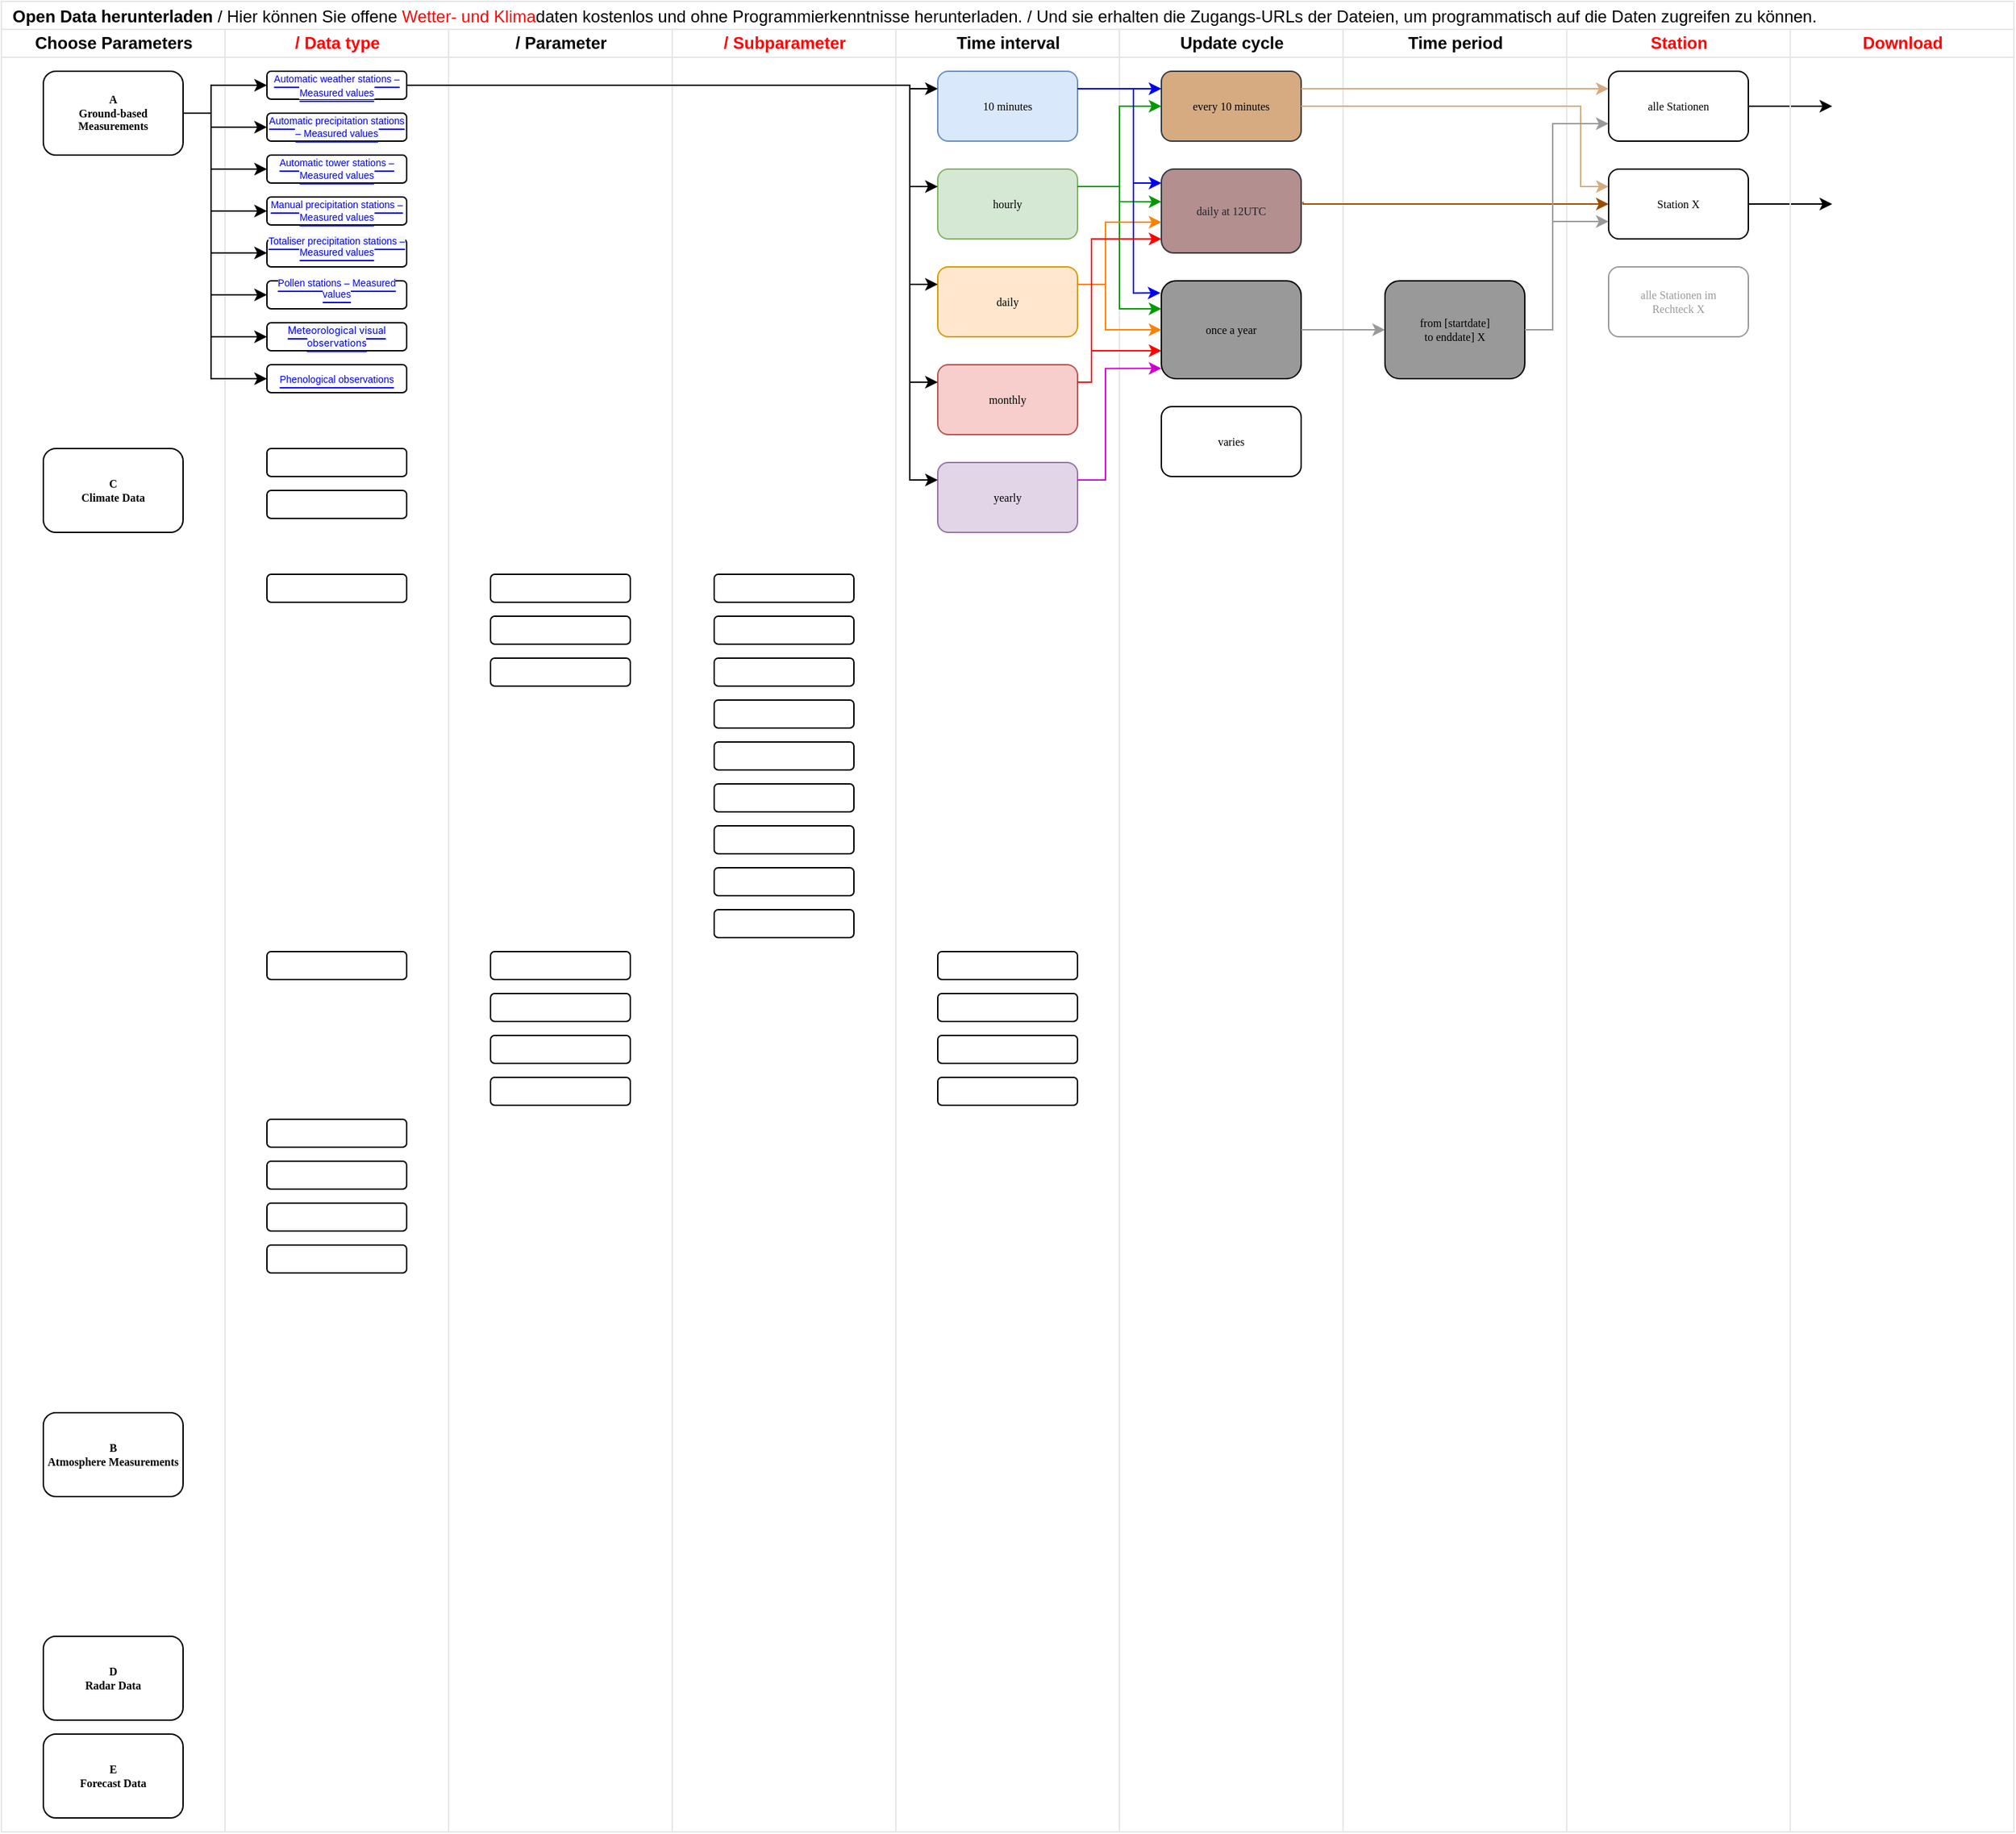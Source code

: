 <mxfile version="24.8.6">
  <diagram name="Page-1" id="74e2e168-ea6b-b213-b513-2b3c1d86103e">
    <mxGraphModel dx="963" dy="504" grid="1" gridSize="10" guides="1" tooltips="1" connect="1" arrows="1" fold="1" page="1" pageScale="1" pageWidth="1100" pageHeight="850" background="none" math="0" shadow="0">
      <root>
        <mxCell id="0" />
        <mxCell id="1" parent="0" />
        <mxCell id="77e6c97f196da883-1" value="&lt;font face=&quot;Helvetica&quot; style=&quot;font-size: 12px;&quot;&gt;Open Data herunterladen&lt;span style=&quot;font-weight: normal;&quot;&gt;&amp;nbsp;/&amp;nbsp;&lt;/span&gt;&lt;/font&gt;&lt;font face=&quot;Helvetica&quot;&gt;&lt;span style=&quot;font-size: 12px; font-weight: 400;&quot;&gt;Hier können Sie offene &lt;font color=&quot;#ff0000&quot;&gt;Wetter- und Klima&lt;/font&gt;daten kostenlos und ohne Programmierkenntnisse herunterladen. / Und sie erhalten die Zugangs-URLs der Dateien, um programmatisch auf die Daten zugreifen zu können.&lt;/span&gt;&lt;/font&gt;" style="swimlane;html=1;childLayout=stackLayout;startSize=20;rounded=0;shadow=0;labelBackgroundColor=none;strokeWidth=1;fontFamily=Verdana;fontSize=8;align=left;labelPosition=center;verticalLabelPosition=middle;verticalAlign=bottom;spacingTop=6;spacingLeft=6;whiteSpace=wrap;strokeColor=#E6E6E6;" parent="1" vertex="1">
          <mxGeometry x="80" y="40" width="1440" height="1310" as="geometry" />
        </mxCell>
        <mxCell id="77e6c97f196da883-2" value="Choose Parameters" style="swimlane;html=1;startSize=20;strokeColor=#E6E6E6;" parent="77e6c97f196da883-1" vertex="1">
          <mxGeometry y="20" width="160" height="1290" as="geometry" />
        </mxCell>
        <mxCell id="77e6c97f196da883-8" value="&lt;b&gt;A&lt;br&gt;Ground-based Measurements&lt;/b&gt;" style="rounded=1;whiteSpace=wrap;html=1;shadow=0;labelBackgroundColor=none;strokeWidth=1;fontFamily=Verdana;fontSize=8;align=center;" parent="77e6c97f196da883-2" vertex="1">
          <mxGeometry x="30" y="30" width="100" height="60" as="geometry" />
        </mxCell>
        <mxCell id="77e6c97f196da883-9" value="&lt;b&gt;C&lt;br&gt;Climate Data&lt;/b&gt;" style="rounded=1;whiteSpace=wrap;html=1;shadow=0;labelBackgroundColor=none;strokeWidth=1;fontFamily=Verdana;fontSize=8;align=center;" parent="77e6c97f196da883-2" vertex="1">
          <mxGeometry x="30" y="300" width="100" height="60" as="geometry" />
        </mxCell>
        <mxCell id="wGK_v-b1zMOBw26S21aV-1" value="&lt;b&gt;D&lt;/b&gt;&lt;div&gt;&lt;b&gt;Radar Data&lt;/b&gt;&lt;/div&gt;" style="rounded=1;whiteSpace=wrap;html=1;shadow=0;labelBackgroundColor=none;strokeWidth=1;fontFamily=Verdana;fontSize=8;align=center;" vertex="1" parent="77e6c97f196da883-2">
          <mxGeometry x="30" y="1150" width="100" height="60" as="geometry" />
        </mxCell>
        <mxCell id="wGK_v-b1zMOBw26S21aV-2" value="&lt;b&gt;E&lt;/b&gt;&lt;div&gt;&lt;b&gt;Forecast Data&lt;/b&gt;&lt;/div&gt;" style="rounded=1;whiteSpace=wrap;html=1;shadow=0;labelBackgroundColor=none;strokeWidth=1;fontFamily=Verdana;fontSize=8;align=center;" vertex="1" parent="77e6c97f196da883-2">
          <mxGeometry x="30" y="1220" width="100" height="60" as="geometry" />
        </mxCell>
        <mxCell id="77e6c97f196da883-3" value="&lt;font color=&quot;#ff0000&quot;&gt;/ Data type&lt;/font&gt;" style="swimlane;html=1;startSize=20;strokeColor=#E6E6E6;" parent="77e6c97f196da883-1" vertex="1">
          <mxGeometry x="160" y="20" width="160" height="1290" as="geometry" />
        </mxCell>
        <mxCell id="77e6c97f196da883-11" value="&lt;a href=&quot;https://github.com/MeteoSwiss/opendata-ground-based-measurements/blob/main/README.md#a1---automatic-weather-stations---measured-values&quot; style=&quot;box-sizing: border-box; background-color: rgb(255, 255, 255); text-underline-offset: 0.2rem; margin-bottom: 0px; text-align: -webkit-left;&quot;&gt;&lt;font face=&quot;Helvetica&quot; style=&quot;font-size: 7px;&quot;&gt;Automatic weather stations – Measured values&lt;/font&gt;&lt;/a&gt;" style="rounded=1;whiteSpace=wrap;html=1;shadow=0;labelBackgroundColor=none;strokeWidth=1;fontFamily=Verdana;fontSize=8;align=center;fontColor=#6600CC;" parent="77e6c97f196da883-3" vertex="1">
          <mxGeometry x="30" y="30" width="100" height="20" as="geometry" />
        </mxCell>
        <mxCell id="eP5LJyJmx2GyEUPEJtx5-65" value="&lt;a href=&quot;https://github.com/MeteoSwiss/opendata-ground-based-measurements/blob/main/README.md#a2---automatic-precipitation-stations---measured-values&quot; style=&quot;box-sizing: border-box; background-color: rgb(246, 248, 250); outline: none; outline-offset: 0px; box-shadow: none; text-underline-offset: 0.2rem; margin-bottom: 0px; font-size: 7px; text-align: -webkit-left;&quot;&gt;Automatic precipitation stations – Measured values&lt;/a&gt;" style="rounded=1;whiteSpace=wrap;html=1;shadow=0;labelBackgroundColor=none;strokeWidth=1;fontFamily=Helvetica;fontSize=7;align=center;fontColor=#6600CC;" parent="77e6c97f196da883-3" vertex="1">
          <mxGeometry x="30" y="60" width="100" height="20" as="geometry" />
        </mxCell>
        <mxCell id="eP5LJyJmx2GyEUPEJtx5-66" value="&lt;a href=&quot;https://github.com/MeteoSwiss/opendata-ground-based-measurements/tree/main?tab=readme-ov-file#a3---automatic-tower-stations---measured-values&quot; style=&quot;box-sizing: border-box; background-color: rgb(255, 255, 255); text-underline-offset: 0.2rem; margin-bottom: 0px; font-size: 7px; text-align: -webkit-left;&quot;&gt;Automatic tower stations – Measured values&lt;/a&gt;" style="rounded=1;whiteSpace=wrap;html=1;shadow=0;labelBackgroundColor=none;strokeWidth=1;fontFamily=Helvetica;fontSize=7;align=center;fontColor=#6600CC;" parent="77e6c97f196da883-3" vertex="1">
          <mxGeometry x="30" y="90" width="100" height="20" as="geometry" />
        </mxCell>
        <mxCell id="eP5LJyJmx2GyEUPEJtx5-67" value="&lt;a href=&quot;https://github.com/MeteoSwiss/opendata-ground-based-measurements/blob/main/README.md#a5---manual-precipitation-stations---measured-values&quot; style=&quot;box-sizing: border-box; background-color: rgb(255, 255, 255); text-underline-offset: 0.2rem; margin-bottom: 0px; font-size: 7px; text-align: -webkit-left;&quot;&gt;Manual precipitation stations – Measured values&lt;/a&gt;" style="rounded=1;whiteSpace=wrap;html=1;shadow=0;labelBackgroundColor=none;strokeWidth=1;fontFamily=Helvetica;fontSize=7;align=center;fontColor=#6600CC;" parent="77e6c97f196da883-3" vertex="1">
          <mxGeometry x="30" y="120" width="100" height="20" as="geometry" />
        </mxCell>
        <UserObject label="&#xa;&lt;a href=&quot;https://github.com/MeteoSwiss/opendata-ground-based-measurements/blob/main/README.md#a6---totaliser-precipitation-stations---measured-values&quot; style=&quot;box-sizing: border-box; background-color: rgb(246, 248, 250); text-decoration: underline; text-underline-offset: 0.2rem; margin-bottom: 0px; font-size: 7px; font-style: normal; font-variant-ligatures: normal; font-variant-caps: normal; font-weight: 400; letter-spacing: normal; orphans: 2; text-align: -webkit-left; text-indent: 0px; text-transform: none; widows: 2; word-spacing: 0px; -webkit-text-stroke-width: 0px; white-space: normal;&quot;&gt;Totaliser precipitation stations – Measured values&lt;/a&gt;&#xa;&#xa;" link="&#xa;&lt;a style=&quot;box-sizing: border-box; background-color: rgb(246, 248, 250); color: var(--fgColor-accent, var(--color-accent-fg)); text-decoration: underline; text-underline-offset: 0.2rem; margin-bottom: 0px; font-family: -apple-system, BlinkMacSystemFont, &amp;quot;Segoe UI&amp;quot;, &amp;quot;Noto Sans&amp;quot;, Helvetica, Arial, sans-serif, &amp;quot;Apple Color Emoji&amp;quot;, &amp;quot;Segoe UI Emoji&amp;quot;; font-size: 16px; font-style: normal; font-variant-ligatures: normal; font-variant-caps: normal; font-weight: 400; letter-spacing: normal; orphans: 2; text-align: -webkit-left; text-indent: 0px; text-transform: none; widows: 2; word-spacing: 0px; -webkit-text-stroke-width: 0px; white-space: normal;&quot; href=&quot;https://github.com/MeteoSwiss/opendata-ground-based-measurements/blob/main/README.md#a6---totaliser-precipitation-stations---measured-values&quot;&gt;Totaliser precipitation stations – Measured values&lt;/a&gt;&#xa;&#xa;" id="eP5LJyJmx2GyEUPEJtx5-68">
          <mxCell style="rounded=1;whiteSpace=wrap;html=1;shadow=0;labelBackgroundColor=none;strokeWidth=1;fontFamily=Helvetica;fontSize=7;align=center;fontColor=#6600CC;" parent="77e6c97f196da883-3" vertex="1">
            <mxGeometry x="30" y="150" width="100" height="20" as="geometry" />
          </mxCell>
        </UserObject>
        <UserObject label="&#xa;&lt;a href=&quot;https://github.com/MeteoSwiss/opendata-ground-based-measurements/blob/main/README.md#a7---pollen-stations---measured-values&quot; style=&quot;box-sizing: border-box; background-color: rgb(255, 255, 255); text-decoration: underline; text-underline-offset: 0.2rem; margin-bottom: 0px; font-size: 7px; font-style: normal; font-variant-ligatures: normal; font-variant-caps: normal; font-weight: 400; letter-spacing: normal; orphans: 2; text-align: -webkit-left; text-indent: 0px; text-transform: none; widows: 2; word-spacing: 0px; -webkit-text-stroke-width: 0px; white-space: normal;&quot;&gt;Pollen stations – Measured values&lt;/a&gt;&#xa;&#xa;" link="&#xa;&lt;a style=&quot;box-sizing: border-box; background-color: rgb(255, 255, 255); color: var(--fgColor-accent, var(--color-accent-fg)); text-decoration: underline; text-underline-offset: 0.2rem; margin-bottom: 0px; font-family: -apple-system, BlinkMacSystemFont, &amp;quot;Segoe UI&amp;quot;, &amp;quot;Noto Sans&amp;quot;, Helvetica, Arial, sans-serif, &amp;quot;Apple Color Emoji&amp;quot;, &amp;quot;Segoe UI Emoji&amp;quot;; font-size: 16px; font-style: normal; font-variant-ligatures: normal; font-variant-caps: normal; font-weight: 400; letter-spacing: normal; orphans: 2; text-align: -webkit-left; text-indent: 0px; text-transform: none; widows: 2; word-spacing: 0px; -webkit-text-stroke-width: 0px; white-space: normal;&quot; href=&quot;https://github.com/MeteoSwiss/opendata-ground-based-measurements/blob/main/README.md#a7---pollen-stations---measured-values&quot;&gt;Pollen stations – Measured values&lt;/a&gt;&#xa;&#xa;" id="eP5LJyJmx2GyEUPEJtx5-69">
          <mxCell style="rounded=1;whiteSpace=wrap;html=1;shadow=0;labelBackgroundColor=none;strokeWidth=1;fontFamily=Helvetica;fontSize=7;align=center;fontColor=#6600CC;" parent="77e6c97f196da883-3" vertex="1">
            <mxGeometry x="30" y="180" width="100" height="20" as="geometry" />
          </mxCell>
        </UserObject>
        <mxCell id="eP5LJyJmx2GyEUPEJtx5-71" value="&lt;a href=&quot;https://github.com/MeteoSwiss/opendata-ground-based-measurements/blob/main/README.md#a9---phenological-observations&quot; style=&quot;box-sizing: border-box; background-color: rgb(255, 255, 255); text-underline-offset: 0.2rem; margin-bottom: 0px; text-align: -webkit-left;&quot;&gt;&lt;font face=&quot;Helvetica&quot; style=&quot;font-size: 7px;&quot;&gt;Phenological observations&lt;/font&gt;&lt;/a&gt;" style="rounded=1;whiteSpace=wrap;html=1;shadow=0;labelBackgroundColor=none;strokeWidth=1;fontFamily=Verdana;fontSize=8;align=center;fontColor=#6600CC;" parent="77e6c97f196da883-3" vertex="1">
          <mxGeometry x="30" y="240" width="100" height="20" as="geometry" />
        </mxCell>
        <mxCell id="eP5LJyJmx2GyEUPEJtx5-81" value="" style="rounded=1;whiteSpace=wrap;html=1;shadow=0;labelBackgroundColor=none;strokeWidth=1;fontFamily=Verdana;fontSize=8;align=center;" parent="77e6c97f196da883-3" vertex="1">
          <mxGeometry x="30" y="300" width="100" height="20" as="geometry" />
        </mxCell>
        <mxCell id="eP5LJyJmx2GyEUPEJtx5-82" value="" style="rounded=1;whiteSpace=wrap;html=1;shadow=0;labelBackgroundColor=none;strokeWidth=1;fontFamily=Verdana;fontSize=8;align=center;" parent="77e6c97f196da883-3" vertex="1">
          <mxGeometry x="30" y="330" width="100" height="20" as="geometry" />
        </mxCell>
        <mxCell id="eP5LJyJmx2GyEUPEJtx5-83" value="" style="rounded=1;whiteSpace=wrap;html=1;shadow=0;labelBackgroundColor=none;strokeWidth=1;fontFamily=Verdana;fontSize=8;align=center;" parent="77e6c97f196da883-3" vertex="1">
          <mxGeometry x="30" y="660" width="100" height="20" as="geometry" />
        </mxCell>
        <mxCell id="eP5LJyJmx2GyEUPEJtx5-84" value="" style="rounded=1;whiteSpace=wrap;html=1;shadow=0;labelBackgroundColor=none;strokeWidth=1;fontFamily=Verdana;fontSize=8;align=center;" parent="77e6c97f196da883-3" vertex="1">
          <mxGeometry x="30" y="390" width="100" height="20" as="geometry" />
        </mxCell>
        <mxCell id="eP5LJyJmx2GyEUPEJtx5-85" value="" style="rounded=1;whiteSpace=wrap;html=1;shadow=0;labelBackgroundColor=none;strokeWidth=1;fontFamily=Verdana;fontSize=8;align=center;" parent="77e6c97f196da883-3" vertex="1">
          <mxGeometry x="30" y="810" width="100" height="20" as="geometry" />
        </mxCell>
        <mxCell id="eP5LJyJmx2GyEUPEJtx5-86" value="" style="rounded=1;whiteSpace=wrap;html=1;shadow=0;labelBackgroundColor=none;strokeWidth=1;fontFamily=Verdana;fontSize=8;align=center;" parent="77e6c97f196da883-3" vertex="1">
          <mxGeometry x="30" y="840" width="100" height="20" as="geometry" />
        </mxCell>
        <mxCell id="eP5LJyJmx2GyEUPEJtx5-87" value="" style="rounded=1;whiteSpace=wrap;html=1;shadow=0;labelBackgroundColor=none;strokeWidth=1;fontFamily=Verdana;fontSize=8;align=center;" parent="77e6c97f196da883-3" vertex="1">
          <mxGeometry x="30" y="870" width="100" height="20" as="geometry" />
        </mxCell>
        <mxCell id="eP5LJyJmx2GyEUPEJtx5-88" value="" style="rounded=1;whiteSpace=wrap;html=1;shadow=0;labelBackgroundColor=none;strokeWidth=1;fontFamily=Verdana;fontSize=8;align=center;" parent="77e6c97f196da883-3" vertex="1">
          <mxGeometry x="30" y="780" width="100" height="20" as="geometry" />
        </mxCell>
        <mxCell id="eP5LJyJmx2GyEUPEJtx5-147" style="edgeStyle=orthogonalEdgeStyle;rounded=0;orthogonalLoop=1;jettySize=auto;html=1;exitX=0.5;exitY=1;exitDx=0;exitDy=0;" parent="77e6c97f196da883-3" source="eP5LJyJmx2GyEUPEJtx5-85" target="eP5LJyJmx2GyEUPEJtx5-85" edge="1">
          <mxGeometry relative="1" as="geometry" />
        </mxCell>
        <UserObject label="&lt;font style=&quot;font-size: 7px;&quot;&gt;&lt;a href=&quot;https://github.com/MeteoSwiss/opendata-ground-based-measurements/blob/main/README.md#a8---meteorological-visual-observations&quot; style=&quot;box-sizing: border-box; background-color: rgb(246, 248, 250); text-underline-offset: 0.2rem; margin-bottom: 0px; font-family: -apple-system, BlinkMacSystemFont, &amp;quot;Segoe UI&amp;quot;, &amp;quot;Noto Sans&amp;quot;, Helvetica, Arial, sans-serif, &amp;quot;Apple Color Emoji&amp;quot;, &amp;quot;Segoe UI Emoji&amp;quot;; text-align: -webkit-left;&quot;&gt;Meteorological visual observations&lt;/a&gt;&lt;/font&gt;" link="&#xa;&lt;a style=&quot;box-sizing: border-box; background-color: rgb(255, 255, 255); color: var(--fgColor-accent, var(--color-accent-fg)); text-decoration: underline; text-underline-offset: 0.2rem; margin-bottom: 0px; font-family: -apple-system, BlinkMacSystemFont, &amp;quot;Segoe UI&amp;quot;, &amp;quot;Noto Sans&amp;quot;, Helvetica, Arial, sans-serif, &amp;quot;Apple Color Emoji&amp;quot;, &amp;quot;Segoe UI Emoji&amp;quot;; font-size: 16px; font-style: normal; font-variant-ligatures: normal; font-variant-caps: normal; font-weight: 400; letter-spacing: normal; orphans: 2; text-align: -webkit-left; text-indent: 0px; text-transform: none; widows: 2; word-spacing: 0px; -webkit-text-stroke-width: 0px; white-space: normal;&quot; href=&quot;https://github.com/MeteoSwiss/opendata-ground-based-measurements/blob/main/README.md#a7---pollen-stations---measured-values&quot;&gt;Pollen stations – Measured values&lt;/a&gt;&#xa;&#xa;" id="ueO3nH0in7dyhTSUGhdQ-1">
          <mxCell style="rounded=1;whiteSpace=wrap;html=1;shadow=0;labelBackgroundColor=none;strokeWidth=1;fontFamily=Helvetica;fontSize=7;align=center;fontColor=#6600CC;" parent="77e6c97f196da883-3" vertex="1">
            <mxGeometry x="30" y="210" width="100" height="20" as="geometry" />
          </mxCell>
        </UserObject>
        <mxCell id="77e6c97f196da883-5" value="/ Parameter" style="swimlane;html=1;startSize=20;strokeColor=#E6E6E6;" parent="77e6c97f196da883-1" vertex="1">
          <mxGeometry x="320" y="20" width="160" height="1290" as="geometry" />
        </mxCell>
        <mxCell id="eP5LJyJmx2GyEUPEJtx5-89" value="" style="rounded=1;whiteSpace=wrap;html=1;shadow=0;labelBackgroundColor=none;strokeWidth=1;fontFamily=Verdana;fontSize=8;align=center;" parent="77e6c97f196da883-5" vertex="1">
          <mxGeometry x="30" y="450" width="100" height="20" as="geometry" />
        </mxCell>
        <mxCell id="eP5LJyJmx2GyEUPEJtx5-90" value="" style="rounded=1;whiteSpace=wrap;html=1;shadow=0;labelBackgroundColor=none;strokeWidth=1;fontFamily=Verdana;fontSize=8;align=center;" parent="77e6c97f196da883-5" vertex="1">
          <mxGeometry x="30" y="390" width="100" height="20" as="geometry" />
        </mxCell>
        <mxCell id="eP5LJyJmx2GyEUPEJtx5-91" value="" style="rounded=1;whiteSpace=wrap;html=1;shadow=0;labelBackgroundColor=none;strokeWidth=1;fontFamily=Verdana;fontSize=8;align=center;" parent="77e6c97f196da883-5" vertex="1">
          <mxGeometry x="30" y="420" width="100" height="20" as="geometry" />
        </mxCell>
        <mxCell id="eP5LJyJmx2GyEUPEJtx5-139" value="" style="rounded=1;whiteSpace=wrap;html=1;shadow=0;labelBackgroundColor=none;strokeWidth=1;fontFamily=Verdana;fontSize=8;align=center;" parent="77e6c97f196da883-5" vertex="1">
          <mxGeometry x="30" y="720" width="100" height="20" as="geometry" />
        </mxCell>
        <mxCell id="eP5LJyJmx2GyEUPEJtx5-140" value="" style="rounded=1;whiteSpace=wrap;html=1;shadow=0;labelBackgroundColor=none;strokeWidth=1;fontFamily=Verdana;fontSize=8;align=center;" parent="77e6c97f196da883-5" vertex="1">
          <mxGeometry x="30" y="750" width="100" height="20" as="geometry" />
        </mxCell>
        <mxCell id="eP5LJyJmx2GyEUPEJtx5-141" value="" style="rounded=1;whiteSpace=wrap;html=1;shadow=0;labelBackgroundColor=none;strokeWidth=1;fontFamily=Verdana;fontSize=8;align=center;" parent="77e6c97f196da883-5" vertex="1">
          <mxGeometry x="30" y="660" width="100" height="20" as="geometry" />
        </mxCell>
        <mxCell id="eP5LJyJmx2GyEUPEJtx5-142" value="" style="rounded=1;whiteSpace=wrap;html=1;shadow=0;labelBackgroundColor=none;strokeWidth=1;fontFamily=Verdana;fontSize=8;align=center;" parent="77e6c97f196da883-5" vertex="1">
          <mxGeometry x="30" y="690" width="100" height="20" as="geometry" />
        </mxCell>
        <mxCell id="77e6c97f196da883-6" value="&lt;font color=&quot;#ff0000&quot;&gt;/ Subparameter&lt;/font&gt;" style="swimlane;html=1;startSize=20;strokeColor=#E6E6E6;" parent="77e6c97f196da883-1" vertex="1">
          <mxGeometry x="480" y="20" width="160" height="1290" as="geometry" />
        </mxCell>
        <mxCell id="eP5LJyJmx2GyEUPEJtx5-92" value="" style="rounded=1;whiteSpace=wrap;html=1;shadow=0;labelBackgroundColor=none;strokeWidth=1;fontFamily=Verdana;fontSize=8;align=center;" parent="77e6c97f196da883-6" vertex="1">
          <mxGeometry x="30" y="630" width="100" height="20" as="geometry" />
        </mxCell>
        <mxCell id="eP5LJyJmx2GyEUPEJtx5-93" value="" style="rounded=1;whiteSpace=wrap;html=1;shadow=0;labelBackgroundColor=none;strokeWidth=1;fontFamily=Verdana;fontSize=8;align=center;" parent="77e6c97f196da883-6" vertex="1">
          <mxGeometry x="30" y="390" width="100" height="20" as="geometry" />
        </mxCell>
        <mxCell id="eP5LJyJmx2GyEUPEJtx5-94" value="" style="rounded=1;whiteSpace=wrap;html=1;shadow=0;labelBackgroundColor=none;strokeWidth=1;fontFamily=Verdana;fontSize=8;align=center;" parent="77e6c97f196da883-6" vertex="1">
          <mxGeometry x="30" y="420" width="100" height="20" as="geometry" />
        </mxCell>
        <mxCell id="eP5LJyJmx2GyEUPEJtx5-95" value="" style="rounded=1;whiteSpace=wrap;html=1;shadow=0;labelBackgroundColor=none;strokeWidth=1;fontFamily=Verdana;fontSize=8;align=center;" parent="77e6c97f196da883-6" vertex="1">
          <mxGeometry x="30" y="450" width="100" height="20" as="geometry" />
        </mxCell>
        <mxCell id="eP5LJyJmx2GyEUPEJtx5-96" value="" style="rounded=1;whiteSpace=wrap;html=1;shadow=0;labelBackgroundColor=none;strokeWidth=1;fontFamily=Verdana;fontSize=8;align=center;" parent="77e6c97f196da883-6" vertex="1">
          <mxGeometry x="30" y="480" width="100" height="20" as="geometry" />
        </mxCell>
        <mxCell id="eP5LJyJmx2GyEUPEJtx5-97" value="" style="rounded=1;whiteSpace=wrap;html=1;shadow=0;labelBackgroundColor=none;strokeWidth=1;fontFamily=Verdana;fontSize=8;align=center;" parent="77e6c97f196da883-6" vertex="1">
          <mxGeometry x="30" y="510" width="100" height="20" as="geometry" />
        </mxCell>
        <mxCell id="eP5LJyJmx2GyEUPEJtx5-98" value="" style="rounded=1;whiteSpace=wrap;html=1;shadow=0;labelBackgroundColor=none;strokeWidth=1;fontFamily=Verdana;fontSize=8;align=center;" parent="77e6c97f196da883-6" vertex="1">
          <mxGeometry x="30" y="540" width="100" height="20" as="geometry" />
        </mxCell>
        <mxCell id="eP5LJyJmx2GyEUPEJtx5-99" value="" style="rounded=1;whiteSpace=wrap;html=1;shadow=0;labelBackgroundColor=none;strokeWidth=1;fontFamily=Verdana;fontSize=8;align=center;" parent="77e6c97f196da883-6" vertex="1">
          <mxGeometry x="30" y="570" width="100" height="20" as="geometry" />
        </mxCell>
        <mxCell id="eP5LJyJmx2GyEUPEJtx5-100" value="" style="rounded=1;whiteSpace=wrap;html=1;shadow=0;labelBackgroundColor=none;strokeWidth=1;fontFamily=Verdana;fontSize=8;align=center;" parent="77e6c97f196da883-6" vertex="1">
          <mxGeometry x="30" y="600" width="100" height="20" as="geometry" />
        </mxCell>
        <mxCell id="eP5LJyJmx2GyEUPEJtx5-73" style="edgeStyle=orthogonalEdgeStyle;rounded=0;orthogonalLoop=1;jettySize=auto;html=1;entryX=0;entryY=0.5;entryDx=0;entryDy=0;" parent="77e6c97f196da883-1" source="77e6c97f196da883-8" target="eP5LJyJmx2GyEUPEJtx5-65" edge="1">
          <mxGeometry relative="1" as="geometry">
            <Array as="points">
              <mxPoint x="150" y="80" />
              <mxPoint x="150" y="90" />
            </Array>
          </mxGeometry>
        </mxCell>
        <mxCell id="eP5LJyJmx2GyEUPEJtx5-74" style="edgeStyle=orthogonalEdgeStyle;rounded=0;orthogonalLoop=1;jettySize=auto;html=1;entryX=0;entryY=0.5;entryDx=0;entryDy=0;" parent="77e6c97f196da883-1" source="77e6c97f196da883-8" target="77e6c97f196da883-11" edge="1">
          <mxGeometry relative="1" as="geometry">
            <Array as="points">
              <mxPoint x="150" y="80" />
              <mxPoint x="150" y="60" />
            </Array>
          </mxGeometry>
        </mxCell>
        <mxCell id="eP5LJyJmx2GyEUPEJtx5-75" style="edgeStyle=orthogonalEdgeStyle;rounded=0;orthogonalLoop=1;jettySize=auto;html=1;entryX=0;entryY=0.5;entryDx=0;entryDy=0;" parent="77e6c97f196da883-1" source="77e6c97f196da883-8" target="eP5LJyJmx2GyEUPEJtx5-66" edge="1">
          <mxGeometry relative="1" as="geometry">
            <Array as="points">
              <mxPoint x="150" y="80" />
              <mxPoint x="150" y="120" />
            </Array>
          </mxGeometry>
        </mxCell>
        <mxCell id="eP5LJyJmx2GyEUPEJtx5-76" style="edgeStyle=orthogonalEdgeStyle;rounded=0;orthogonalLoop=1;jettySize=auto;html=1;entryX=0;entryY=0.5;entryDx=0;entryDy=0;" parent="77e6c97f196da883-1" source="77e6c97f196da883-8" target="eP5LJyJmx2GyEUPEJtx5-67" edge="1">
          <mxGeometry relative="1" as="geometry">
            <Array as="points">
              <mxPoint x="150" y="80" />
              <mxPoint x="150" y="150" />
            </Array>
          </mxGeometry>
        </mxCell>
        <mxCell id="eP5LJyJmx2GyEUPEJtx5-77" style="edgeStyle=orthogonalEdgeStyle;rounded=0;orthogonalLoop=1;jettySize=auto;html=1;entryX=0;entryY=0.5;entryDx=0;entryDy=0;" parent="77e6c97f196da883-1" source="77e6c97f196da883-8" target="eP5LJyJmx2GyEUPEJtx5-68" edge="1">
          <mxGeometry relative="1" as="geometry">
            <Array as="points">
              <mxPoint x="150" y="80" />
              <mxPoint x="150" y="180" />
            </Array>
          </mxGeometry>
        </mxCell>
        <mxCell id="eP5LJyJmx2GyEUPEJtx5-78" style="edgeStyle=orthogonalEdgeStyle;rounded=0;orthogonalLoop=1;jettySize=auto;html=1;entryX=0;entryY=0.5;entryDx=0;entryDy=0;" parent="77e6c97f196da883-1" source="77e6c97f196da883-8" target="eP5LJyJmx2GyEUPEJtx5-69" edge="1">
          <mxGeometry relative="1" as="geometry">
            <Array as="points">
              <mxPoint x="150" y="80" />
              <mxPoint x="150" y="210" />
            </Array>
          </mxGeometry>
        </mxCell>
        <mxCell id="eP5LJyJmx2GyEUPEJtx5-79" style="edgeStyle=orthogonalEdgeStyle;rounded=0;orthogonalLoop=1;jettySize=auto;html=1;entryX=0;entryY=0.5;entryDx=0;entryDy=0;" parent="77e6c97f196da883-1" source="77e6c97f196da883-8" edge="1">
          <mxGeometry relative="1" as="geometry">
            <Array as="points">
              <mxPoint x="150" y="80" />
              <mxPoint x="150" y="240" />
            </Array>
            <mxPoint x="190" y="240" as="targetPoint" />
          </mxGeometry>
        </mxCell>
        <mxCell id="eP5LJyJmx2GyEUPEJtx5-80" style="edgeStyle=orthogonalEdgeStyle;rounded=0;orthogonalLoop=1;jettySize=auto;html=1;entryX=0;entryY=0.5;entryDx=0;entryDy=0;" parent="77e6c97f196da883-1" source="77e6c97f196da883-8" target="eP5LJyJmx2GyEUPEJtx5-71" edge="1">
          <mxGeometry relative="1" as="geometry">
            <Array as="points">
              <mxPoint x="150" y="80" />
              <mxPoint x="150" y="270" />
            </Array>
          </mxGeometry>
        </mxCell>
        <mxCell id="eP5LJyJmx2GyEUPEJtx5-1" value="Time interval" style="swimlane;html=1;startSize=20;strokeColor=#E6E6E6;" parent="77e6c97f196da883-1" vertex="1">
          <mxGeometry x="640" y="20" width="160" height="1290" as="geometry" />
        </mxCell>
        <mxCell id="eP5LJyJmx2GyEUPEJtx5-124" value="10 minutes" style="rounded=1;whiteSpace=wrap;html=1;shadow=0;labelBackgroundColor=none;strokeWidth=1;fontFamily=Verdana;fontSize=8;align=center;fillColor=#dae8fc;strokeColor=#6c8ebf;" parent="eP5LJyJmx2GyEUPEJtx5-1" vertex="1">
          <mxGeometry x="30" y="30" width="100" height="50" as="geometry" />
        </mxCell>
        <mxCell id="eP5LJyJmx2GyEUPEJtx5-125" value="hourly" style="rounded=1;whiteSpace=wrap;html=1;shadow=0;labelBackgroundColor=none;strokeWidth=1;fontFamily=Verdana;fontSize=8;align=center;fillColor=#d5e8d4;strokeColor=#82b366;" parent="eP5LJyJmx2GyEUPEJtx5-1" vertex="1">
          <mxGeometry x="30" y="100" width="100" height="50" as="geometry" />
        </mxCell>
        <mxCell id="eP5LJyJmx2GyEUPEJtx5-126" value="daily" style="rounded=1;whiteSpace=wrap;html=1;shadow=0;labelBackgroundColor=none;strokeWidth=1;fontFamily=Verdana;fontSize=8;align=center;fillColor=#ffe6cc;strokeColor=#d79b00;" parent="eP5LJyJmx2GyEUPEJtx5-1" vertex="1">
          <mxGeometry x="30" y="170" width="100" height="50" as="geometry" />
        </mxCell>
        <mxCell id="eP5LJyJmx2GyEUPEJtx5-127" value="monthly" style="rounded=1;whiteSpace=wrap;html=1;shadow=0;labelBackgroundColor=none;strokeWidth=1;fontFamily=Verdana;fontSize=8;align=center;fillColor=#f8cecc;strokeColor=#b85450;" parent="eP5LJyJmx2GyEUPEJtx5-1" vertex="1">
          <mxGeometry x="30" y="240" width="100" height="50" as="geometry" />
        </mxCell>
        <mxCell id="eP5LJyJmx2GyEUPEJtx5-128" value="yearly" style="rounded=1;whiteSpace=wrap;html=1;shadow=0;labelBackgroundColor=none;strokeWidth=1;fontFamily=Verdana;fontSize=8;align=center;fillColor=#e1d5e7;strokeColor=#9673a6;" parent="eP5LJyJmx2GyEUPEJtx5-1" vertex="1">
          <mxGeometry x="30" y="310" width="100" height="50" as="geometry" />
        </mxCell>
        <mxCell id="eP5LJyJmx2GyEUPEJtx5-143" value="" style="rounded=1;whiteSpace=wrap;html=1;shadow=0;labelBackgroundColor=none;strokeWidth=1;fontFamily=Verdana;fontSize=8;align=center;" parent="eP5LJyJmx2GyEUPEJtx5-1" vertex="1">
          <mxGeometry x="30" y="720" width="100" height="20" as="geometry" />
        </mxCell>
        <mxCell id="eP5LJyJmx2GyEUPEJtx5-144" value="" style="rounded=1;whiteSpace=wrap;html=1;shadow=0;labelBackgroundColor=none;strokeWidth=1;fontFamily=Verdana;fontSize=8;align=center;" parent="eP5LJyJmx2GyEUPEJtx5-1" vertex="1">
          <mxGeometry x="30" y="750" width="100" height="20" as="geometry" />
        </mxCell>
        <mxCell id="eP5LJyJmx2GyEUPEJtx5-145" value="" style="rounded=1;whiteSpace=wrap;html=1;shadow=0;labelBackgroundColor=none;strokeWidth=1;fontFamily=Verdana;fontSize=8;align=center;" parent="eP5LJyJmx2GyEUPEJtx5-1" vertex="1">
          <mxGeometry x="30" y="660" width="100" height="20" as="geometry" />
        </mxCell>
        <mxCell id="eP5LJyJmx2GyEUPEJtx5-146" value="" style="rounded=1;whiteSpace=wrap;html=1;shadow=0;labelBackgroundColor=none;strokeWidth=1;fontFamily=Verdana;fontSize=8;align=center;" parent="eP5LJyJmx2GyEUPEJtx5-1" vertex="1">
          <mxGeometry x="30" y="690" width="100" height="20" as="geometry" />
        </mxCell>
        <mxCell id="eP5LJyJmx2GyEUPEJtx5-3" value="Update cycle" style="swimlane;html=1;startSize=20;strokeColor=#E6E6E6;" parent="77e6c97f196da883-1" vertex="1">
          <mxGeometry x="800" y="20" width="160" height="1290" as="geometry" />
        </mxCell>
        <mxCell id="eP5LJyJmx2GyEUPEJtx5-129" value="every 10 minutes" style="rounded=1;whiteSpace=wrap;html=1;shadow=0;labelBackgroundColor=none;strokeWidth=1;fontFamily=Verdana;fontSize=8;align=center;fillColor=#D6AB81;strokeColor=#36393d;" parent="eP5LJyJmx2GyEUPEJtx5-3" vertex="1">
          <mxGeometry x="30" y="30" width="100" height="50" as="geometry" />
        </mxCell>
        <mxCell id="eP5LJyJmx2GyEUPEJtx5-130" value="&lt;font style=&quot;font-size: 8px;&quot;&gt;&lt;span style=&quot;color: rgb(31, 35, 40); text-align: start;&quot;&gt;daily at 12UTC&lt;/span&gt;&lt;/font&gt;" style="rounded=1;whiteSpace=wrap;html=1;shadow=0;labelBackgroundColor=none;strokeWidth=1;fontFamily=Verdana;fontSize=8;align=center;fillColor=#B38F8F;strokeColor=#36393d;" parent="eP5LJyJmx2GyEUPEJtx5-3" vertex="1">
          <mxGeometry x="30" y="100" width="100" height="60" as="geometry" />
        </mxCell>
        <mxCell id="eP5LJyJmx2GyEUPEJtx5-131" value="once a year" style="rounded=1;whiteSpace=wrap;html=1;shadow=0;labelBackgroundColor=none;strokeWidth=1;fontFamily=Verdana;fontSize=8;align=center;fillColor=#999999;" parent="eP5LJyJmx2GyEUPEJtx5-3" vertex="1">
          <mxGeometry x="30" y="180" width="100" height="70" as="geometry" />
        </mxCell>
        <mxCell id="eP5LJyJmx2GyEUPEJtx5-132" value="varies" style="rounded=1;whiteSpace=wrap;html=1;shadow=0;labelBackgroundColor=none;strokeWidth=1;fontFamily=Verdana;fontSize=8;align=center;" parent="eP5LJyJmx2GyEUPEJtx5-3" vertex="1">
          <mxGeometry x="30" y="270" width="100" height="50" as="geometry" />
        </mxCell>
        <mxCell id="eP5LJyJmx2GyEUPEJtx5-5" value="Time period" style="swimlane;html=1;startSize=20;strokeColor=#E6E6E6;" parent="77e6c97f196da883-1" vertex="1">
          <mxGeometry x="960" y="20" width="160" height="1290" as="geometry" />
        </mxCell>
        <mxCell id="eP5LJyJmx2GyEUPEJtx5-115" value="from [startdate]&lt;br&gt;to enddate] X" style="rounded=1;whiteSpace=wrap;html=1;shadow=0;labelBackgroundColor=none;strokeWidth=1;fontFamily=Verdana;fontSize=8;align=center;fillColor=#999999;" parent="eP5LJyJmx2GyEUPEJtx5-5" vertex="1">
          <mxGeometry x="30" y="180" width="100" height="70" as="geometry" />
        </mxCell>
        <mxCell id="77e6c97f196da883-7" value="&lt;font color=&quot;#ff0000&quot;&gt;Station&lt;/font&gt;" style="swimlane;html=1;startSize=20;strokeColor=#E6E6E6;" parent="77e6c97f196da883-1" vertex="1">
          <mxGeometry x="1120" y="20" width="160" height="1290" as="geometry" />
        </mxCell>
        <mxCell id="wGK_v-b1zMOBw26S21aV-33" style="edgeStyle=orthogonalEdgeStyle;rounded=0;orthogonalLoop=1;jettySize=auto;html=1;" edge="1" parent="77e6c97f196da883-7" source="eP5LJyJmx2GyEUPEJtx5-101">
          <mxGeometry relative="1" as="geometry">
            <mxPoint x="190" y="55" as="targetPoint" />
          </mxGeometry>
        </mxCell>
        <mxCell id="eP5LJyJmx2GyEUPEJtx5-101" value="alle Stationen" style="rounded=1;whiteSpace=wrap;html=1;shadow=0;labelBackgroundColor=none;strokeWidth=1;fontFamily=Verdana;fontSize=8;align=center;" parent="77e6c97f196da883-7" vertex="1">
          <mxGeometry x="30" y="30" width="100" height="50" as="geometry" />
        </mxCell>
        <mxCell id="wGK_v-b1zMOBw26S21aV-34" style="edgeStyle=orthogonalEdgeStyle;rounded=0;orthogonalLoop=1;jettySize=auto;html=1;" edge="1" parent="77e6c97f196da883-7" source="eP5LJyJmx2GyEUPEJtx5-102">
          <mxGeometry relative="1" as="geometry">
            <mxPoint x="190" y="125" as="targetPoint" />
          </mxGeometry>
        </mxCell>
        <mxCell id="eP5LJyJmx2GyEUPEJtx5-102" value="Station X" style="rounded=1;whiteSpace=wrap;html=1;shadow=0;labelBackgroundColor=none;strokeWidth=1;fontFamily=Verdana;fontSize=8;align=center;" parent="77e6c97f196da883-7" vertex="1">
          <mxGeometry x="30" y="100" width="100" height="50" as="geometry" />
        </mxCell>
        <mxCell id="eP5LJyJmx2GyEUPEJtx5-103" value="&lt;font color=&quot;#999999&quot;&gt;alle Stationen im &lt;br&gt;Rechteck X&lt;/font&gt;" style="rounded=1;whiteSpace=wrap;html=1;shadow=0;labelBackgroundColor=none;strokeWidth=1;fontFamily=Verdana;fontSize=8;align=center;strokeColor=#999999;" parent="77e6c97f196da883-7" vertex="1">
          <mxGeometry x="30" y="170" width="100" height="50" as="geometry" />
        </mxCell>
        <mxCell id="77e6c97f196da883-4" value="&lt;font color=&quot;#ff0000&quot;&gt;Download&lt;/font&gt;" style="swimlane;html=1;startSize=20;strokeColor=#E6E6E6;" parent="77e6c97f196da883-1" vertex="1">
          <mxGeometry x="1280" y="20" width="160" height="1290" as="geometry" />
        </mxCell>
        <mxCell id="wGK_v-b1zMOBw26S21aV-23" style="edgeStyle=orthogonalEdgeStyle;rounded=0;orthogonalLoop=1;jettySize=auto;html=1;entryX=0;entryY=0.25;entryDx=0;entryDy=0;" edge="1" parent="77e6c97f196da883-1" target="eP5LJyJmx2GyEUPEJtx5-124">
          <mxGeometry relative="1" as="geometry">
            <mxPoint x="290" y="60" as="sourcePoint" />
            <Array as="points">
              <mxPoint x="650" y="60" />
              <mxPoint x="650" y="63" />
            </Array>
          </mxGeometry>
        </mxCell>
        <mxCell id="wGK_v-b1zMOBw26S21aV-24" style="edgeStyle=orthogonalEdgeStyle;rounded=0;orthogonalLoop=1;jettySize=auto;html=1;entryX=0;entryY=0.25;entryDx=0;entryDy=0;" edge="1" parent="77e6c97f196da883-1" source="77e6c97f196da883-11" target="eP5LJyJmx2GyEUPEJtx5-125">
          <mxGeometry relative="1" as="geometry">
            <Array as="points">
              <mxPoint x="650" y="60" />
              <mxPoint x="650" y="133" />
            </Array>
          </mxGeometry>
        </mxCell>
        <mxCell id="wGK_v-b1zMOBw26S21aV-25" style="edgeStyle=orthogonalEdgeStyle;rounded=0;orthogonalLoop=1;jettySize=auto;html=1;entryX=0;entryY=0.25;entryDx=0;entryDy=0;" edge="1" parent="77e6c97f196da883-1" source="77e6c97f196da883-11" target="eP5LJyJmx2GyEUPEJtx5-126">
          <mxGeometry relative="1" as="geometry">
            <Array as="points">
              <mxPoint x="650" y="60" />
              <mxPoint x="650" y="203" />
            </Array>
          </mxGeometry>
        </mxCell>
        <mxCell id="wGK_v-b1zMOBw26S21aV-26" style="edgeStyle=orthogonalEdgeStyle;rounded=0;orthogonalLoop=1;jettySize=auto;html=1;entryX=0;entryY=0.25;entryDx=0;entryDy=0;" edge="1" parent="77e6c97f196da883-1" source="77e6c97f196da883-11" target="eP5LJyJmx2GyEUPEJtx5-127">
          <mxGeometry relative="1" as="geometry">
            <Array as="points">
              <mxPoint x="650" y="60" />
              <mxPoint x="650" y="273" />
            </Array>
          </mxGeometry>
        </mxCell>
        <mxCell id="wGK_v-b1zMOBw26S21aV-27" style="edgeStyle=orthogonalEdgeStyle;rounded=0;orthogonalLoop=1;jettySize=auto;html=1;entryX=0;entryY=0.25;entryDx=0;entryDy=0;" edge="1" parent="77e6c97f196da883-1" source="77e6c97f196da883-11" target="eP5LJyJmx2GyEUPEJtx5-128">
          <mxGeometry relative="1" as="geometry">
            <Array as="points">
              <mxPoint x="650" y="60" />
              <mxPoint x="650" y="343" />
            </Array>
          </mxGeometry>
        </mxCell>
        <mxCell id="wGK_v-b1zMOBw26S21aV-28" style="edgeStyle=orthogonalEdgeStyle;rounded=0;orthogonalLoop=1;jettySize=auto;html=1;exitX=1;exitY=0.25;exitDx=0;exitDy=0;entryX=0;entryY=0.25;entryDx=0;entryDy=0;strokeColor=#0000EE;" edge="1" parent="77e6c97f196da883-1" source="eP5LJyJmx2GyEUPEJtx5-124" target="eP5LJyJmx2GyEUPEJtx5-129">
          <mxGeometry relative="1" as="geometry">
            <Array as="points">
              <mxPoint x="820" y="63" />
              <mxPoint x="820" y="63" />
            </Array>
          </mxGeometry>
        </mxCell>
        <mxCell id="wGK_v-b1zMOBw26S21aV-29" style="edgeStyle=orthogonalEdgeStyle;rounded=0;orthogonalLoop=1;jettySize=auto;html=1;entryX=0;entryY=0.25;entryDx=0;entryDy=0;exitX=1;exitY=0.25;exitDx=0;exitDy=0;strokeColor=#D6AB81;" edge="1" parent="77e6c97f196da883-1" source="eP5LJyJmx2GyEUPEJtx5-129" target="eP5LJyJmx2GyEUPEJtx5-101">
          <mxGeometry relative="1" as="geometry" />
        </mxCell>
        <mxCell id="wGK_v-b1zMOBw26S21aV-31" style="edgeStyle=orthogonalEdgeStyle;rounded=0;orthogonalLoop=1;jettySize=auto;html=1;exitX=1;exitY=0.25;exitDx=0;exitDy=0;strokeColor=#0000EE;" edge="1" parent="77e6c97f196da883-1" source="eP5LJyJmx2GyEUPEJtx5-124">
          <mxGeometry relative="1" as="geometry">
            <mxPoint x="830" y="130" as="targetPoint" />
            <Array as="points">
              <mxPoint x="810" y="63" />
              <mxPoint x="810" y="130" />
              <mxPoint x="830" y="130" />
            </Array>
          </mxGeometry>
        </mxCell>
        <mxCell id="wGK_v-b1zMOBw26S21aV-32" style="edgeStyle=orthogonalEdgeStyle;rounded=0;orthogonalLoop=1;jettySize=auto;html=1;entryX=0;entryY=0.25;entryDx=0;entryDy=0;exitX=1;exitY=0.5;exitDx=0;exitDy=0;strokeColor=#D6AB81;" edge="1" parent="77e6c97f196da883-1" source="eP5LJyJmx2GyEUPEJtx5-129" target="eP5LJyJmx2GyEUPEJtx5-102">
          <mxGeometry relative="1" as="geometry">
            <Array as="points">
              <mxPoint x="1130" y="75" />
              <mxPoint x="1130" y="133" />
            </Array>
          </mxGeometry>
        </mxCell>
        <mxCell id="wGK_v-b1zMOBw26S21aV-35" style="edgeStyle=orthogonalEdgeStyle;rounded=0;orthogonalLoop=1;jettySize=auto;html=1;entryX=0;entryY=0.5;entryDx=0;entryDy=0;exitX=1;exitY=0.25;exitDx=0;exitDy=0;strokeColor=#009900;" edge="1" parent="77e6c97f196da883-1" source="eP5LJyJmx2GyEUPEJtx5-125" target="eP5LJyJmx2GyEUPEJtx5-129">
          <mxGeometry relative="1" as="geometry">
            <Array as="points">
              <mxPoint x="800" y="133" />
              <mxPoint x="800" y="75" />
            </Array>
          </mxGeometry>
        </mxCell>
        <mxCell id="wGK_v-b1zMOBw26S21aV-36" style="edgeStyle=orthogonalEdgeStyle;rounded=0;orthogonalLoop=1;jettySize=auto;html=1;entryX=0;entryY=0.389;entryDx=0;entryDy=0;exitX=1;exitY=0.25;exitDx=0;exitDy=0;entryPerimeter=0;strokeColor=#009900;" edge="1" parent="77e6c97f196da883-1" source="eP5LJyJmx2GyEUPEJtx5-125" target="eP5LJyJmx2GyEUPEJtx5-130">
          <mxGeometry relative="1" as="geometry" />
        </mxCell>
        <mxCell id="wGK_v-b1zMOBw26S21aV-37" style="edgeStyle=orthogonalEdgeStyle;rounded=0;orthogonalLoop=1;jettySize=auto;html=1;exitX=1;exitY=0.25;exitDx=0;exitDy=0;strokeColor=#009900;" edge="1" parent="77e6c97f196da883-1" source="eP5LJyJmx2GyEUPEJtx5-125">
          <mxGeometry relative="1" as="geometry">
            <mxPoint x="830" y="220" as="targetPoint" />
            <Array as="points">
              <mxPoint x="800" y="133" />
              <mxPoint x="800" y="220" />
              <mxPoint x="830" y="220" />
            </Array>
          </mxGeometry>
        </mxCell>
        <mxCell id="wGK_v-b1zMOBw26S21aV-38" style="edgeStyle=orthogonalEdgeStyle;rounded=0;orthogonalLoop=1;jettySize=auto;html=1;exitX=1;exitY=0.25;exitDx=0;exitDy=0;strokeColor=#FF8000;" edge="1" parent="77e6c97f196da883-1" source="eP5LJyJmx2GyEUPEJtx5-126">
          <mxGeometry relative="1" as="geometry">
            <mxPoint x="830" y="158" as="targetPoint" />
            <Array as="points">
              <mxPoint x="790" y="203" />
              <mxPoint x="790" y="158" />
              <mxPoint x="830" y="158" />
            </Array>
          </mxGeometry>
        </mxCell>
        <mxCell id="wGK_v-b1zMOBw26S21aV-39" style="edgeStyle=orthogonalEdgeStyle;rounded=0;orthogonalLoop=1;jettySize=auto;html=1;exitX=1;exitY=0.25;exitDx=0;exitDy=0;entryX=0;entryY=0.5;entryDx=0;entryDy=0;strokeColor=#FF8000;" edge="1" parent="77e6c97f196da883-1" source="eP5LJyJmx2GyEUPEJtx5-126" target="eP5LJyJmx2GyEUPEJtx5-131">
          <mxGeometry relative="1" as="geometry">
            <mxPoint x="830" y="230" as="targetPoint" />
            <Array as="points">
              <mxPoint x="790" y="203" />
              <mxPoint x="790" y="235" />
            </Array>
          </mxGeometry>
        </mxCell>
        <mxCell id="wGK_v-b1zMOBw26S21aV-40" style="edgeStyle=orthogonalEdgeStyle;rounded=0;orthogonalLoop=1;jettySize=auto;html=1;entryX=-0.007;entryY=0.124;entryDx=0;entryDy=0;exitX=1;exitY=0.25;exitDx=0;exitDy=0;entryPerimeter=0;strokeColor=#0000EE;" edge="1" parent="77e6c97f196da883-1" source="eP5LJyJmx2GyEUPEJtx5-124" target="eP5LJyJmx2GyEUPEJtx5-131">
          <mxGeometry relative="1" as="geometry">
            <Array as="points">
              <mxPoint x="810" y="63" />
              <mxPoint x="810" y="209" />
            </Array>
          </mxGeometry>
        </mxCell>
        <mxCell id="wGK_v-b1zMOBw26S21aV-41" style="edgeStyle=orthogonalEdgeStyle;rounded=0;orthogonalLoop=1;jettySize=auto;html=1;exitX=1;exitY=0.25;exitDx=0;exitDy=0;strokeColor=#FF0000;" edge="1" parent="77e6c97f196da883-1" source="eP5LJyJmx2GyEUPEJtx5-127">
          <mxGeometry relative="1" as="geometry">
            <mxPoint x="830" y="170" as="targetPoint" />
            <Array as="points">
              <mxPoint x="780" y="273" />
              <mxPoint x="780" y="170" />
            </Array>
          </mxGeometry>
        </mxCell>
        <mxCell id="wGK_v-b1zMOBw26S21aV-42" style="edgeStyle=orthogonalEdgeStyle;rounded=0;orthogonalLoop=1;jettySize=auto;html=1;exitX=1;exitY=0.25;exitDx=0;exitDy=0;strokeColor=#FF0000;" edge="1" parent="77e6c97f196da883-1" source="eP5LJyJmx2GyEUPEJtx5-127">
          <mxGeometry relative="1" as="geometry">
            <mxPoint x="830" y="250" as="targetPoint" />
            <Array as="points">
              <mxPoint x="780" y="273" />
              <mxPoint x="780" y="250" />
              <mxPoint x="830" y="250" />
            </Array>
          </mxGeometry>
        </mxCell>
        <mxCell id="wGK_v-b1zMOBw26S21aV-44" style="edgeStyle=orthogonalEdgeStyle;rounded=0;orthogonalLoop=1;jettySize=auto;html=1;entryX=0;entryY=0.895;entryDx=0;entryDy=0;exitX=1;exitY=0.25;exitDx=0;exitDy=0;entryPerimeter=0;strokeColor=#CC00CC;" edge="1" parent="77e6c97f196da883-1" source="eP5LJyJmx2GyEUPEJtx5-128" target="eP5LJyJmx2GyEUPEJtx5-131">
          <mxGeometry relative="1" as="geometry">
            <Array as="points">
              <mxPoint x="790" y="343" />
              <mxPoint x="790" y="263" />
            </Array>
          </mxGeometry>
        </mxCell>
        <mxCell id="wGK_v-b1zMOBw26S21aV-45" style="edgeStyle=orthogonalEdgeStyle;rounded=0;orthogonalLoop=1;jettySize=auto;html=1;entryX=0;entryY=0.5;entryDx=0;entryDy=0;exitX=1.013;exitY=0.389;exitDx=0;exitDy=0;exitPerimeter=0;strokeColor=#994C00;" edge="1" parent="77e6c97f196da883-1" source="eP5LJyJmx2GyEUPEJtx5-130" target="eP5LJyJmx2GyEUPEJtx5-102">
          <mxGeometry relative="1" as="geometry">
            <Array as="points">
              <mxPoint x="931" y="145" />
            </Array>
          </mxGeometry>
        </mxCell>
        <mxCell id="wGK_v-b1zMOBw26S21aV-46" style="edgeStyle=orthogonalEdgeStyle;rounded=0;orthogonalLoop=1;jettySize=auto;html=1;entryX=0;entryY=0.5;entryDx=0;entryDy=0;exitX=1;exitY=0.5;exitDx=0;exitDy=0;strokeColor=#999999;" edge="1" parent="77e6c97f196da883-1" source="eP5LJyJmx2GyEUPEJtx5-131" target="eP5LJyJmx2GyEUPEJtx5-115">
          <mxGeometry relative="1" as="geometry">
            <Array as="points">
              <mxPoint x="940" y="235" />
              <mxPoint x="940" y="235" />
            </Array>
          </mxGeometry>
        </mxCell>
        <mxCell id="wGK_v-b1zMOBw26S21aV-47" style="edgeStyle=orthogonalEdgeStyle;rounded=0;orthogonalLoop=1;jettySize=auto;html=1;entryX=0;entryY=0.75;entryDx=0;entryDy=0;strokeColor=#999999;" edge="1" parent="77e6c97f196da883-1" source="eP5LJyJmx2GyEUPEJtx5-115" target="eP5LJyJmx2GyEUPEJtx5-102">
          <mxGeometry relative="1" as="geometry">
            <Array as="points">
              <mxPoint x="1110" y="235" />
              <mxPoint x="1110" y="158" />
            </Array>
          </mxGeometry>
        </mxCell>
        <mxCell id="wGK_v-b1zMOBw26S21aV-48" style="edgeStyle=orthogonalEdgeStyle;rounded=0;orthogonalLoop=1;jettySize=auto;html=1;entryX=0;entryY=0.75;entryDx=0;entryDy=0;strokeColor=#999999;" edge="1" parent="77e6c97f196da883-1" source="eP5LJyJmx2GyEUPEJtx5-115" target="eP5LJyJmx2GyEUPEJtx5-101">
          <mxGeometry relative="1" as="geometry">
            <Array as="points">
              <mxPoint x="1110" y="235" />
              <mxPoint x="1110" y="88" />
            </Array>
          </mxGeometry>
        </mxCell>
        <mxCell id="77e6c97f196da883-10" value="&lt;b&gt;B&lt;/b&gt;&lt;div&gt;&lt;b&gt;Atmosphere Measurements&lt;/b&gt;&lt;/div&gt;" style="rounded=1;whiteSpace=wrap;html=1;shadow=0;labelBackgroundColor=none;strokeWidth=1;fontFamily=Verdana;fontSize=8;align=center;" parent="1" vertex="1">
          <mxGeometry x="110" y="1050" width="100" height="60" as="geometry" />
        </mxCell>
      </root>
    </mxGraphModel>
  </diagram>
</mxfile>
